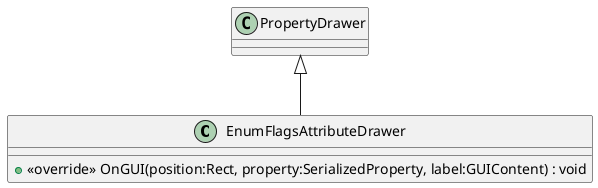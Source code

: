 @startuml
class EnumFlagsAttributeDrawer {
    + <<override>> OnGUI(position:Rect, property:SerializedProperty, label:GUIContent) : void
}
PropertyDrawer <|-- EnumFlagsAttributeDrawer
@enduml
